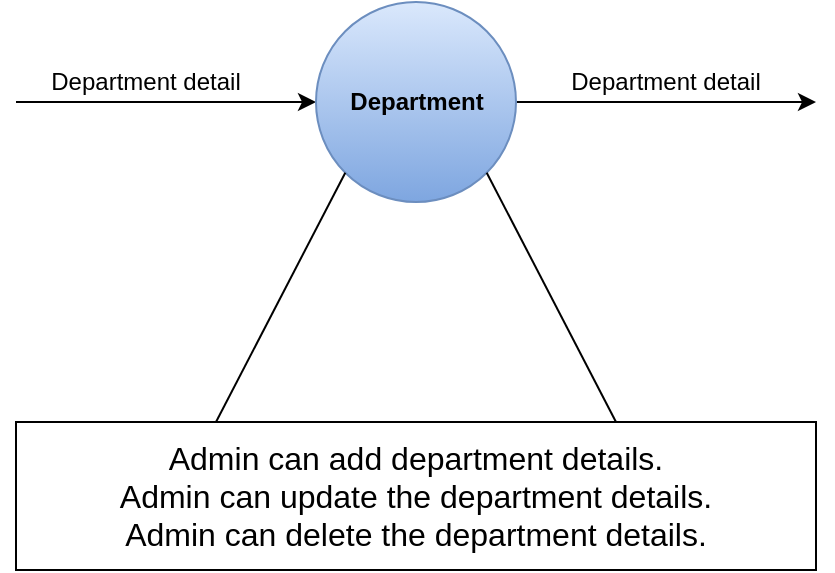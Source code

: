 <mxfile>
    <diagram id="1HRlcifnzGsimwtkTWcw" name="Page-1">
        <mxGraphModel dx="582" dy="601" grid="1" gridSize="10" guides="1" tooltips="1" connect="1" arrows="1" fold="1" page="1" pageScale="1" pageWidth="827" pageHeight="1169" background="#ffffff" math="0" shadow="0">
            <root>
                <mxCell id="0"/>
                <mxCell id="1" parent="0"/>
                <mxCell id="2" value="" style="endArrow=classic;html=1;strokeColor=#000000;entryX=0;entryY=0.5;entryDx=0;entryDy=0;" parent="1" target="3" edge="1">
                    <mxGeometry width="50" height="50" relative="1" as="geometry">
                        <mxPoint x="40" y="140" as="sourcePoint"/>
                        <mxPoint x="180" y="140" as="targetPoint"/>
                    </mxGeometry>
                </mxCell>
                <mxCell id="5" value="" style="edgeStyle=none;html=1;strokeColor=#000000;" parent="1" source="3" edge="1">
                    <mxGeometry relative="1" as="geometry">
                        <mxPoint x="440" y="140" as="targetPoint"/>
                    </mxGeometry>
                </mxCell>
                <mxCell id="3" value="&lt;font color=&quot;#000000&quot;&gt;&lt;b&gt;Department&lt;/b&gt;&lt;/font&gt;" style="shape=ellipse;html=1;dashed=0;whitespace=wrap;aspect=fixed;perimeter=ellipsePerimeter;fillColor=#dae8fc;gradientColor=#7ea6e0;strokeColor=#6c8ebf;" parent="1" vertex="1">
                    <mxGeometry x="190" y="90" width="100" height="100" as="geometry"/>
                </mxCell>
                <mxCell id="6" value="&lt;div&gt;&lt;font style=&quot;font-size: 16px;&quot; color=&quot;#000000&quot;&gt;Admin can add department details.&lt;/font&gt;&lt;/div&gt;&lt;div&gt;&lt;font style=&quot;font-size: 16px;&quot; color=&quot;#000000&quot;&gt;Admin can update the department details.&lt;/font&gt;&lt;/div&gt;&lt;div&gt;&lt;font style=&quot;font-size: 16px;&quot; color=&quot;#000000&quot;&gt;Admin can delete the department details.&lt;/font&gt;&lt;/div&gt;" style="rounded=0;whiteSpace=wrap;html=1;fillColor=none;strokeColor=#000000;" parent="1" vertex="1">
                    <mxGeometry x="40" y="300" width="400" height="74" as="geometry"/>
                </mxCell>
                <mxCell id="7" value="" style="endArrow=none;html=1;strokeColor=#000000;fontColor=#000000;exitX=1;exitY=1;exitDx=0;exitDy=0;entryX=0.75;entryY=0;entryDx=0;entryDy=0;" parent="1" source="3" target="6" edge="1">
                    <mxGeometry width="50" height="50" relative="1" as="geometry">
                        <mxPoint x="280" y="370" as="sourcePoint"/>
                        <mxPoint x="330" y="320" as="targetPoint"/>
                    </mxGeometry>
                </mxCell>
                <mxCell id="8" value="" style="endArrow=none;html=1;strokeColor=#000000;fontColor=#000000;exitX=0;exitY=1;exitDx=0;exitDy=0;entryX=0.25;entryY=0;entryDx=0;entryDy=0;" parent="1" source="3" target="6" edge="1">
                    <mxGeometry width="50" height="50" relative="1" as="geometry">
                        <mxPoint x="295.355" y="185.355" as="sourcePoint"/>
                        <mxPoint x="357.5" y="310" as="targetPoint"/>
                    </mxGeometry>
                </mxCell>
                <mxCell id="11" value="Department detail" style="text;html=1;strokeColor=none;fillColor=none;align=center;verticalAlign=middle;whiteSpace=wrap;rounded=0;labelBackgroundColor=none;fontColor=#000000;" parent="1" vertex="1">
                    <mxGeometry x="40" y="120" width="130" height="20" as="geometry"/>
                </mxCell>
                <mxCell id="13" value="Department detail" style="text;html=1;strokeColor=none;fillColor=none;align=center;verticalAlign=middle;whiteSpace=wrap;rounded=0;labelBackgroundColor=none;fontColor=#000000;" parent="1" vertex="1">
                    <mxGeometry x="300" y="120" width="130" height="20" as="geometry"/>
                </mxCell>
            </root>
        </mxGraphModel>
    </diagram>
</mxfile>